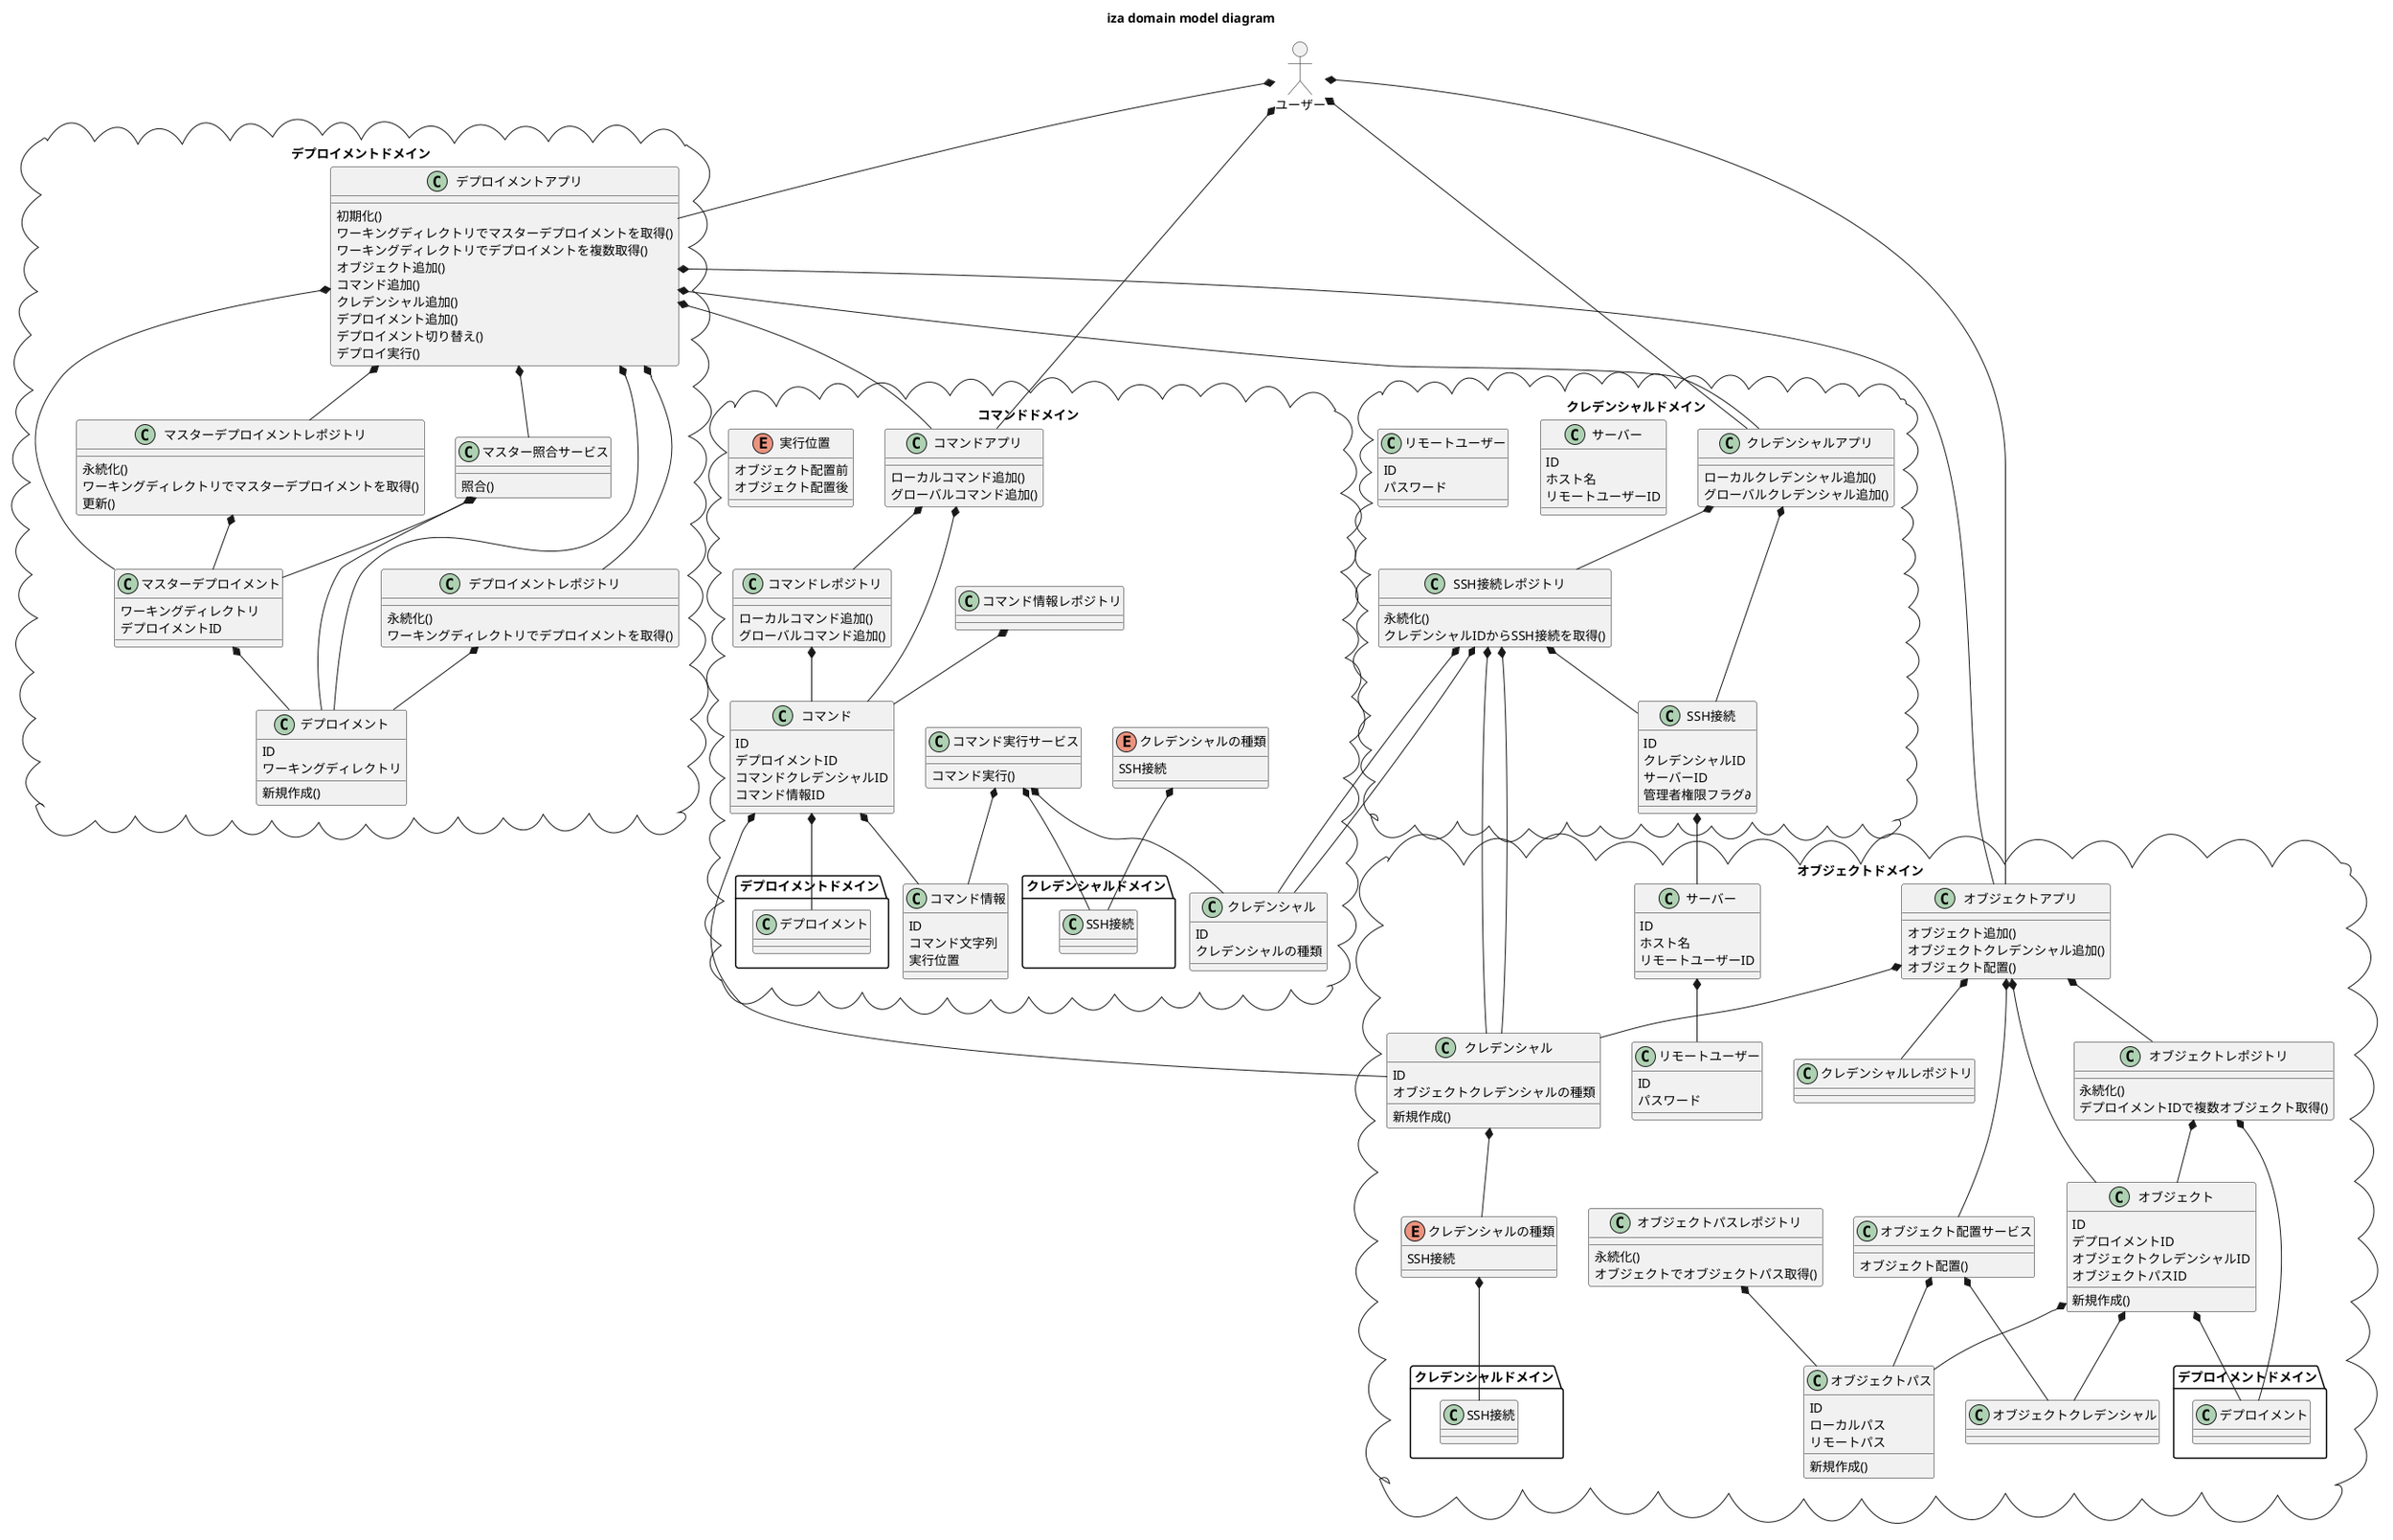 @startuml
title iza domain model diagram

namespace オブジェクトドメイン <<Cloud>> {
    class オブジェクト {
        ID
        デプロイメントID
        オブジェクトクレデンシャルID
        オブジェクトパスID

        新規作成()
    }
    オブジェクト *-- デプロイメントドメイン.デプロイメント
    オブジェクト *-- オブジェクトクレデンシャル
    オブジェクト *-- オブジェクトパス

    class オブジェクトレポジトリ {
        永続化()
        デプロイメントIDで複数オブジェクト取得()
    }
    オブジェクトレポジトリ *-- オブジェクト
    オブジェクトレポジトリ *-- デプロイメントドメイン.デプロイメント

    class オブジェクトアプリ {
        オブジェクト追加()
        オブジェクトクレデンシャル追加()
        オブジェクト配置()
    }
    オブジェクトアプリ *-- オブジェクト
    オブジェクトアプリ *-- オブジェクトレポジトリ
    オブジェクトアプリ *-- クレデンシャル
    オブジェクトアプリ *-- クレデンシャルレポジトリ
    オブジェクトアプリ *-- オブジェクト配置サービス

    class オブジェクトパス {
        ID
        ローカルパス
        リモートパス

        新規作成()
    }

    class オブジェクトパスレポジトリ {
        永続化()
        オブジェクトでオブジェクトパス取得()
    }
    オブジェクトパスレポジトリ *-- オブジェクトパス

    class クレデンシャル {
        ID
        オブジェクトクレデンシャルの種類

        新規作成()
    }
    クレデンシャル *-- クレデンシャルの種類

    enum クレデンシャルの種類 {
        SSH接続
    }
    クレデンシャルの種類 *-- クレデンシャルドメイン.SSH接続

    class サーバー {
        ID
        ホスト名
        リモートユーザーID
    }
    サーバー *-- リモートユーザー

    class リモートユーザー {
        ID
        パスワード
    }

    class オブジェクト配置サービス {
        オブジェクト配置()
    }
    オブジェクト配置サービス *-- オブジェクトパス
    オブジェクト配置サービス *-- オブジェクトクレデンシャル
}

namespace コマンドドメイン <<Cloud>> {
    class コマンド {
        ID
        デプロイメントID
        コマンドクレデンシャルID
        コマンド情報ID
    }
    コマンド *-- デプロイメントドメイン.デプロイメント
    コマンド *-- クレデンシャル
    コマンド *-- コマンド情報

    class コマンドレポジトリ {
        ローカルコマンド追加()
        グローバルコマンド追加()
    }
    コマンドレポジトリ *-- コマンド

    class コマンドアプリ {
        ローカルコマンド追加()
        グローバルコマンド追加()
    }
    コマンドアプリ *-- コマンド
    コマンドアプリ *-- コマンドレポジトリ

    class コマンド情報 {
        ID
        コマンド文字列
        実行位置
    }

    enum 実行位置 {
        オブジェクト配置前
        オブジェクト配置後
    }

    class コマンド情報レポジトリ {

    }
    コマンド情報レポジトリ *-- コマンド

    class クレデンシャル {
        ID
        クレデンシャルの種類
    }

    enum クレデンシャルの種類 {
        SSH接続
    }
    クレデンシャルの種類 *-- クレデンシャルドメイン.SSH接続

    class コマンド実行サービス {
        コマンド実行()
    }
    コマンド実行サービス *-- コマンド情報
    コマンド実行サービス *-- クレデンシャル
    コマンド実行サービス *-- クレデンシャルドメイン.SSH接続
}

namespace クレデンシャルドメイン <<Cloud>> {
    class クレデンシャルアプリ {
        ローカルクレデンシャル追加()
        グローバルクレデンシャル追加()
    }
    クレデンシャルアプリ *-- SSH接続
    クレデンシャルアプリ *-- SSH接続レポジトリ

    class SSH接続 {
        ID
        クレデンシャルID
        サーバーID
        管理者権限フラグ∂
    }
    SSH接続レポジトリ *-- コマンドドメイン.クレデンシャル
    SSH接続レポジトリ *-- オブジェクトドメイン.クレデンシャル
    SSH接続 *-- サーバー

    class SSH接続レポジトリ {
        永続化()
        クレデンシャルIDからSSH接続を取得()
    }
    SSH接続レポジトリ *-- SSH接続
    SSH接続レポジトリ *-- コマンドドメイン.クレデンシャル
    SSH接続レポジトリ *-- オブジェクトドメイン.クレデンシャル

    class サーバー {
        ID
        ホスト名
        リモートユーザーID
    }

    class リモートユーザー {
        ID
        パスワード
    }
}

namespace デプロイメントドメイン <<Cloud>> {
    class デプロイメント {
        ID
        ワーキングディレクトリ

        新規作成()
    }

    class デプロイメントレポジトリ {
        永続化()
        ワーキングディレクトリでデプロイメントを取得()
    }
    デプロイメントレポジトリ *-- デプロイメント

    class マスターデプロイメント {
        ワーキングディレクトリ
        デプロイメントID
    }
    マスターデプロイメント *-- デプロイメント

    class マスターデプロイメントレポジトリ {
        永続化()
        ワーキングディレクトリでマスターデプロイメントを取得()
        更新()
    }
    マスターデプロイメントレポジトリ *-- マスターデプロイメント

    class マスター照合サービス {
        照合()
    }
    マスター照合サービス *-- マスターデプロイメント
    マスター照合サービス *-- デプロイメント

    class デプロイメントアプリ {
        初期化()
        ワーキングディレクトリでマスターデプロイメントを取得()
        ワーキングディレクトリでデプロイメントを複数取得()
        オブジェクト追加()
        コマンド追加()
        クレデンシャル追加()
        デプロイメント追加()
        デプロイメント切り替え()
        デプロイ実行()
    }
    デプロイメントアプリ *-- デプロイメント
    デプロイメントアプリ *-- デプロイメントレポジトリ
    デプロイメントアプリ *-- マスターデプロイメント
    デプロイメントアプリ *-- マスターデプロイメントレポジトリ
    デプロイメントアプリ *-- マスター照合サービス
    デプロイメントアプリ *-- オブジェクトドメイン.オブジェクトアプリ
    デプロイメントアプリ *-- コマンドドメイン.コマンドアプリ
    デプロイメントアプリ *-- クレデンシャルドメイン.クレデンシャルアプリ
}

mix_actor ユーザー

ユーザー *-- デプロイメントドメイン.デプロイメントアプリ
ユーザー *-- オブジェクトドメイン.オブジェクトアプリ
ユーザー *-- コマンドドメイン.コマンドアプリ
ユーザー *-- クレデンシャルドメイン.クレデンシャルアプリ

@enduml
